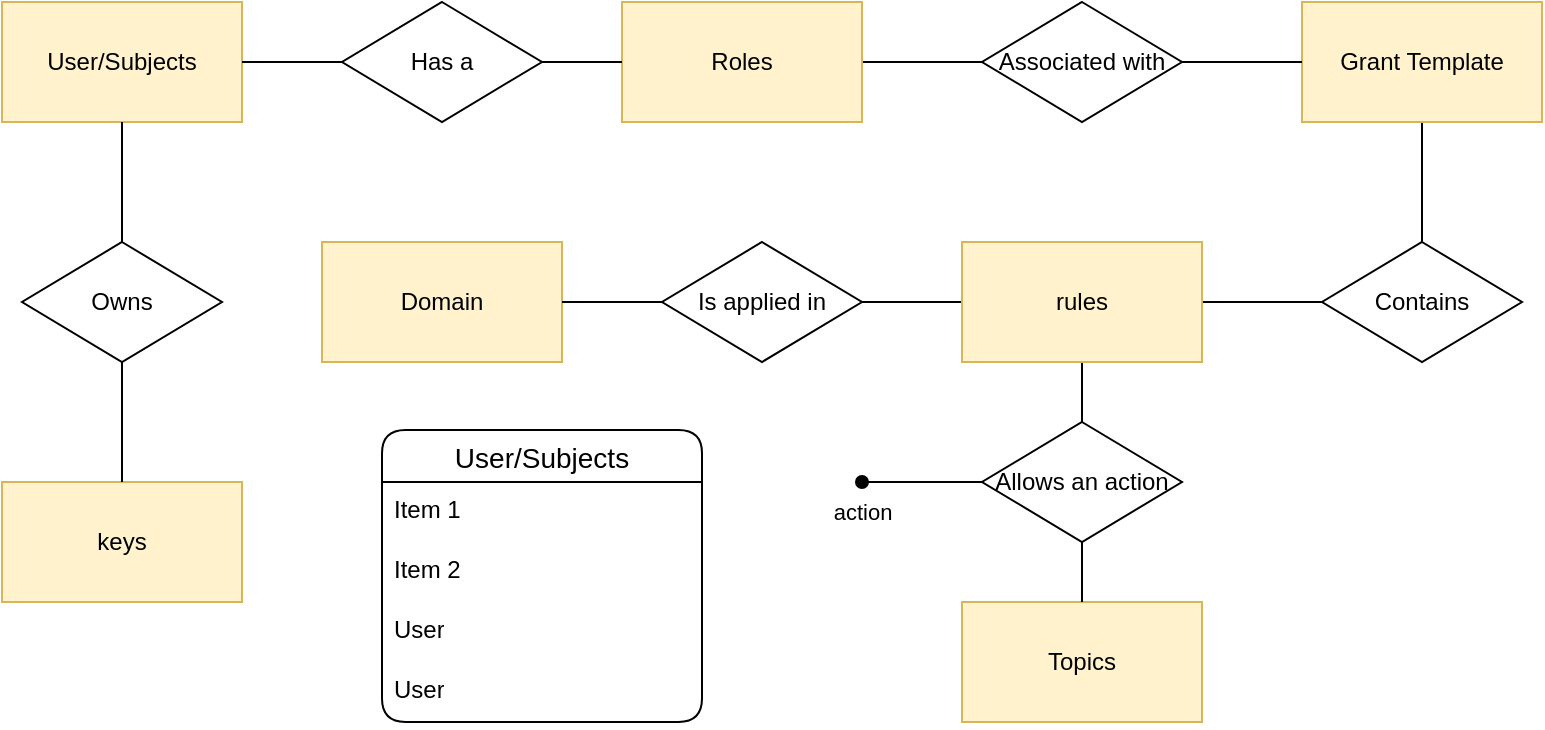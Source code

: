 <mxfile version="27.0.9">
  <diagram name="Página-1" id="D1OPMi6HH4kW0yssrSti">
    <mxGraphModel dx="1295" dy="762" grid="1" gridSize="10" guides="1" tooltips="1" connect="1" arrows="1" fold="1" page="1" pageScale="1" pageWidth="827" pageHeight="1169" math="0" shadow="0">
      <root>
        <mxCell id="0" />
        <mxCell id="1" parent="0" />
        <mxCell id="vwOE9nDR795vpOgheO8--1" value="User/Subjects" style="rounded=0;whiteSpace=wrap;html=1;fillColor=#fff2cc;strokeColor=#d6b656;" parent="1" vertex="1">
          <mxGeometry x="30" y="40" width="120" height="60" as="geometry" />
        </mxCell>
        <mxCell id="vwOE9nDR795vpOgheO8--14" style="edgeStyle=orthogonalEdgeStyle;rounded=0;orthogonalLoop=1;jettySize=auto;html=1;exitX=1;exitY=0.5;exitDx=0;exitDy=0;entryX=0;entryY=0.5;entryDx=0;entryDy=0;endArrow=none;startFill=0;" parent="1" source="vwOE9nDR795vpOgheO8--3" target="vwOE9nDR795vpOgheO8--13" edge="1">
          <mxGeometry relative="1" as="geometry" />
        </mxCell>
        <mxCell id="vwOE9nDR795vpOgheO8--3" value="Roles" style="rounded=0;whiteSpace=wrap;html=1;fillColor=#fff2cc;strokeColor=#d6b656;" parent="1" vertex="1">
          <mxGeometry x="340" y="40" width="120" height="60" as="geometry" />
        </mxCell>
        <mxCell id="vwOE9nDR795vpOgheO8--10" style="edgeStyle=orthogonalEdgeStyle;rounded=0;orthogonalLoop=1;jettySize=auto;html=1;entryX=0;entryY=0.5;entryDx=0;entryDy=0;endArrow=none;startFill=0;" parent="1" source="vwOE9nDR795vpOgheO8--6" target="vwOE9nDR795vpOgheO8--3" edge="1">
          <mxGeometry relative="1" as="geometry" />
        </mxCell>
        <mxCell id="vwOE9nDR795vpOgheO8--12" style="edgeStyle=orthogonalEdgeStyle;rounded=0;orthogonalLoop=1;jettySize=auto;html=1;entryX=1;entryY=0.5;entryDx=0;entryDy=0;endArrow=none;startFill=0;" parent="1" source="vwOE9nDR795vpOgheO8--6" target="vwOE9nDR795vpOgheO8--1" edge="1">
          <mxGeometry relative="1" as="geometry" />
        </mxCell>
        <mxCell id="vwOE9nDR795vpOgheO8--6" value="Has a" style="rhombus;whiteSpace=wrap;html=1;" parent="1" vertex="1">
          <mxGeometry x="200" y="40" width="100" height="60" as="geometry" />
        </mxCell>
        <mxCell id="vwOE9nDR795vpOgheO8--20" style="edgeStyle=orthogonalEdgeStyle;rounded=0;orthogonalLoop=1;jettySize=auto;html=1;exitX=0.5;exitY=1;exitDx=0;exitDy=0;entryX=0.5;entryY=0;entryDx=0;entryDy=0;endArrow=none;startFill=0;" parent="1" source="vwOE9nDR795vpOgheO8--11" target="vwOE9nDR795vpOgheO8--16" edge="1">
          <mxGeometry relative="1" as="geometry" />
        </mxCell>
        <mxCell id="vwOE9nDR795vpOgheO8--11" value="Grant Template" style="rounded=0;whiteSpace=wrap;html=1;fillColor=#fff2cc;strokeColor=#d6b656;" parent="1" vertex="1">
          <mxGeometry x="680" y="40" width="120" height="60" as="geometry" />
        </mxCell>
        <mxCell id="vwOE9nDR795vpOgheO8--15" style="edgeStyle=orthogonalEdgeStyle;rounded=0;orthogonalLoop=1;jettySize=auto;html=1;exitX=1;exitY=0.5;exitDx=0;exitDy=0;entryX=0;entryY=0.5;entryDx=0;entryDy=0;endArrow=none;startFill=0;" parent="1" source="vwOE9nDR795vpOgheO8--13" target="vwOE9nDR795vpOgheO8--11" edge="1">
          <mxGeometry relative="1" as="geometry" />
        </mxCell>
        <mxCell id="vwOE9nDR795vpOgheO8--13" value="&lt;p&gt;Associated with&lt;/p&gt;" style="rhombus;whiteSpace=wrap;html=1;" parent="1" vertex="1">
          <mxGeometry x="520" y="40" width="100" height="60" as="geometry" />
        </mxCell>
        <mxCell id="vwOE9nDR795vpOgheO8--19" style="edgeStyle=orthogonalEdgeStyle;rounded=0;orthogonalLoop=1;jettySize=auto;html=1;exitX=0;exitY=0.5;exitDx=0;exitDy=0;endArrow=none;startFill=0;" parent="1" source="vwOE9nDR795vpOgheO8--16" target="vwOE9nDR795vpOgheO8--17" edge="1">
          <mxGeometry relative="1" as="geometry" />
        </mxCell>
        <mxCell id="vwOE9nDR795vpOgheO8--16" value="&lt;p&gt;Contains&lt;/p&gt;" style="rhombus;whiteSpace=wrap;html=1;" parent="1" vertex="1">
          <mxGeometry x="690" y="160" width="100" height="60" as="geometry" />
        </mxCell>
        <mxCell id="vwOE9nDR795vpOgheO8--23" style="edgeStyle=orthogonalEdgeStyle;rounded=0;orthogonalLoop=1;jettySize=auto;html=1;exitX=0;exitY=0.5;exitDx=0;exitDy=0;entryX=1;entryY=0.5;entryDx=0;entryDy=0;endArrow=none;startFill=0;" parent="1" source="vwOE9nDR795vpOgheO8--17" target="vwOE9nDR795vpOgheO8--22" edge="1">
          <mxGeometry relative="1" as="geometry" />
        </mxCell>
        <mxCell id="K0WJpH470ZtQ2wkpBAlr-7" style="edgeStyle=orthogonalEdgeStyle;rounded=0;orthogonalLoop=1;jettySize=auto;html=1;exitX=0.5;exitY=1;exitDx=0;exitDy=0;entryX=0.5;entryY=0;entryDx=0;entryDy=0;endArrow=none;startFill=0;" parent="1" source="vwOE9nDR795vpOgheO8--17" target="K0WJpH470ZtQ2wkpBAlr-3" edge="1">
          <mxGeometry relative="1" as="geometry" />
        </mxCell>
        <mxCell id="vwOE9nDR795vpOgheO8--17" value="rules" style="rounded=0;whiteSpace=wrap;html=1;fillColor=#fff2cc;strokeColor=#d6b656;" parent="1" vertex="1">
          <mxGeometry x="510" y="160" width="120" height="60" as="geometry" />
        </mxCell>
        <mxCell id="vwOE9nDR795vpOgheO8--21" value="Domain" style="rounded=0;whiteSpace=wrap;html=1;fillColor=#fff2cc;strokeColor=#d6b656;" parent="1" vertex="1">
          <mxGeometry x="190" y="160" width="120" height="60" as="geometry" />
        </mxCell>
        <mxCell id="K0WJpH470ZtQ2wkpBAlr-2" style="edgeStyle=orthogonalEdgeStyle;rounded=0;orthogonalLoop=1;jettySize=auto;html=1;entryX=1;entryY=0.5;entryDx=0;entryDy=0;endArrow=none;startFill=0;" parent="1" source="vwOE9nDR795vpOgheO8--22" target="vwOE9nDR795vpOgheO8--21" edge="1">
          <mxGeometry relative="1" as="geometry" />
        </mxCell>
        <mxCell id="vwOE9nDR795vpOgheO8--22" value="&lt;p&gt;Is applied in&lt;/p&gt;" style="rhombus;whiteSpace=wrap;html=1;" parent="1" vertex="1">
          <mxGeometry x="360" y="160" width="100" height="60" as="geometry" />
        </mxCell>
        <mxCell id="vwOE9nDR795vpOgheO8--34" value="Topics" style="rounded=0;whiteSpace=wrap;html=1;fillColor=#fff2cc;strokeColor=#d6b656;" parent="1" vertex="1">
          <mxGeometry x="510" y="340" width="120" height="60" as="geometry" />
        </mxCell>
        <mxCell id="vwOE9nDR795vpOgheO8--41" value="User/Subjects" style="swimlane;fontStyle=0;childLayout=stackLayout;horizontal=1;startSize=26;horizontalStack=0;resizeParent=1;resizeParentMax=0;resizeLast=0;collapsible=1;marginBottom=0;align=center;fontSize=14;rounded=1;" parent="1" vertex="1">
          <mxGeometry x="220" y="254" width="160" height="146" as="geometry">
            <mxRectangle x="-110" y="400" width="130" height="30" as="alternateBounds" />
          </mxGeometry>
        </mxCell>
        <mxCell id="vwOE9nDR795vpOgheO8--42" value="Item 1" style="text;strokeColor=none;fillColor=none;spacingLeft=4;spacingRight=4;overflow=hidden;rotatable=0;points=[[0,0.5],[1,0.5]];portConstraint=eastwest;fontSize=12;whiteSpace=wrap;html=1;" parent="vwOE9nDR795vpOgheO8--41" vertex="1">
          <mxGeometry y="26" width="160" height="30" as="geometry" />
        </mxCell>
        <mxCell id="vwOE9nDR795vpOgheO8--43" value="Item 2" style="text;strokeColor=none;fillColor=none;spacingLeft=4;spacingRight=4;overflow=hidden;rotatable=0;points=[[0,0.5],[1,0.5]];portConstraint=eastwest;fontSize=12;whiteSpace=wrap;html=1;" parent="vwOE9nDR795vpOgheO8--41" vertex="1">
          <mxGeometry y="56" width="160" height="30" as="geometry" />
        </mxCell>
        <mxCell id="vwOE9nDR795vpOgheO8--44" value="User" style="text;strokeColor=none;fillColor=none;spacingLeft=4;spacingRight=4;overflow=hidden;rotatable=0;points=[[0,0.5],[1,0.5]];portConstraint=eastwest;fontSize=12;whiteSpace=wrap;html=1;" parent="vwOE9nDR795vpOgheO8--41" vertex="1">
          <mxGeometry y="86" width="160" height="30" as="geometry" />
        </mxCell>
        <mxCell id="vwOE9nDR795vpOgheO8--46" value="User" style="text;strokeColor=none;fillColor=none;spacingLeft=4;spacingRight=4;overflow=hidden;rotatable=0;points=[[0,0.5],[1,0.5]];portConstraint=eastwest;fontSize=12;whiteSpace=wrap;html=1;" parent="vwOE9nDR795vpOgheO8--41" vertex="1">
          <mxGeometry y="116" width="160" height="30" as="geometry" />
        </mxCell>
        <mxCell id="K0WJpH470ZtQ2wkpBAlr-5" style="edgeStyle=orthogonalEdgeStyle;rounded=0;orthogonalLoop=1;jettySize=auto;html=1;exitX=0;exitY=0.5;exitDx=0;exitDy=0;endArrow=oval;endFill=1;" parent="1" source="K0WJpH470ZtQ2wkpBAlr-3" edge="1">
          <mxGeometry relative="1" as="geometry">
            <mxPoint x="460" y="280" as="targetPoint" />
          </mxGeometry>
        </mxCell>
        <mxCell id="K0WJpH470ZtQ2wkpBAlr-6" value="action" style="edgeLabel;html=1;align=center;verticalAlign=middle;resizable=0;points=[];" parent="K0WJpH470ZtQ2wkpBAlr-5" vertex="1" connectable="0">
          <mxGeometry x="1" y="-3" relative="1" as="geometry">
            <mxPoint y="18" as="offset" />
          </mxGeometry>
        </mxCell>
        <mxCell id="K0WJpH470ZtQ2wkpBAlr-8" style="edgeStyle=orthogonalEdgeStyle;rounded=0;orthogonalLoop=1;jettySize=auto;html=1;entryX=0.5;entryY=0;entryDx=0;entryDy=0;endArrow=none;startFill=0;" parent="1" source="K0WJpH470ZtQ2wkpBAlr-3" target="vwOE9nDR795vpOgheO8--34" edge="1">
          <mxGeometry relative="1" as="geometry" />
        </mxCell>
        <mxCell id="K0WJpH470ZtQ2wkpBAlr-3" value="Allows an action" style="rhombus;whiteSpace=wrap;html=1;" parent="1" vertex="1">
          <mxGeometry x="520" y="250" width="100" height="60" as="geometry" />
        </mxCell>
        <mxCell id="tw8BfVQ1Kqge1UPEFzsl-1" value="keys" style="rounded=0;whiteSpace=wrap;html=1;fillColor=#fff2cc;strokeColor=#d6b656;" vertex="1" parent="1">
          <mxGeometry x="30" y="280" width="120" height="60" as="geometry" />
        </mxCell>
        <mxCell id="tw8BfVQ1Kqge1UPEFzsl-2" value="&lt;p&gt;Owns&lt;/p&gt;" style="rhombus;whiteSpace=wrap;html=1;" vertex="1" parent="1">
          <mxGeometry x="40" y="160" width="100" height="60" as="geometry" />
        </mxCell>
        <mxCell id="tw8BfVQ1Kqge1UPEFzsl-3" style="edgeStyle=orthogonalEdgeStyle;rounded=0;orthogonalLoop=1;jettySize=auto;html=1;entryX=0.5;entryY=1;entryDx=0;entryDy=0;endArrow=none;startFill=0;exitX=0.5;exitY=0;exitDx=0;exitDy=0;" edge="1" parent="1" source="tw8BfVQ1Kqge1UPEFzsl-2" target="vwOE9nDR795vpOgheO8--1">
          <mxGeometry relative="1" as="geometry">
            <mxPoint x="130" y="100" as="sourcePoint" />
            <mxPoint x="80" y="100" as="targetPoint" />
          </mxGeometry>
        </mxCell>
        <mxCell id="tw8BfVQ1Kqge1UPEFzsl-4" style="edgeStyle=orthogonalEdgeStyle;rounded=0;orthogonalLoop=1;jettySize=auto;html=1;entryX=0.5;entryY=1;entryDx=0;entryDy=0;endArrow=none;startFill=0;exitX=0.5;exitY=0;exitDx=0;exitDy=0;" edge="1" parent="1" source="tw8BfVQ1Kqge1UPEFzsl-1" target="tw8BfVQ1Kqge1UPEFzsl-2">
          <mxGeometry relative="1" as="geometry">
            <mxPoint x="-30" y="230" as="sourcePoint" />
            <mxPoint x="-30" y="170" as="targetPoint" />
          </mxGeometry>
        </mxCell>
      </root>
    </mxGraphModel>
  </diagram>
</mxfile>
